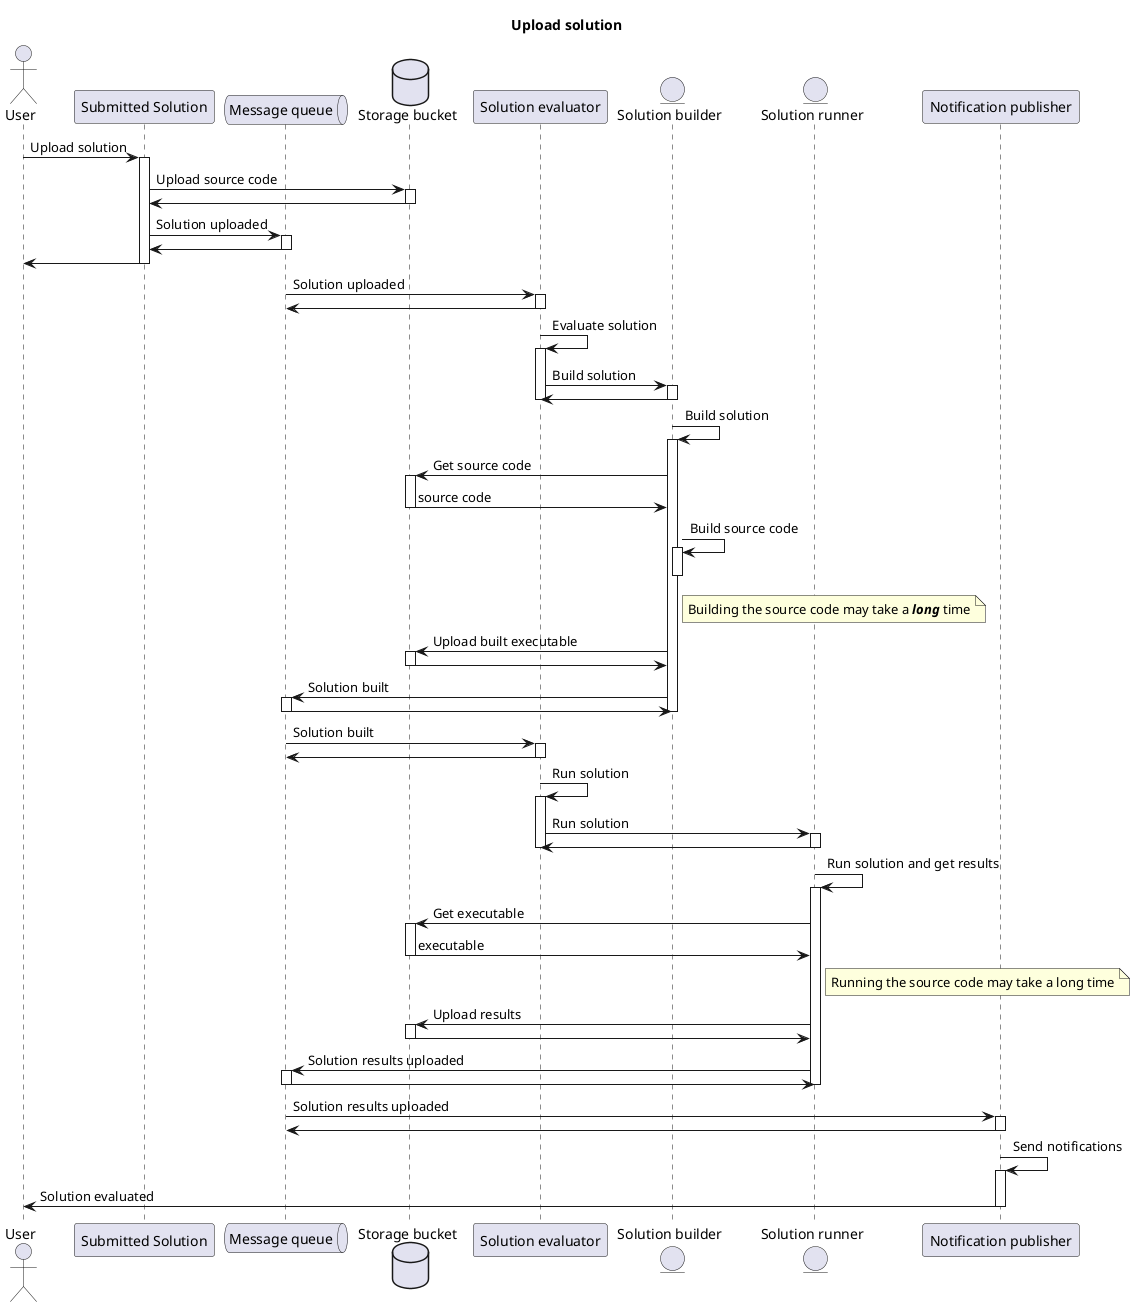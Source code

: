 @startuml Upload solution
title Upload solution

actor User as user
participant "Submitted Solution" as solution
queue "Message queue" as mq
database "Storage bucket" as bucket
user -> solution ++ : Upload solution

solution -> bucket ++: Upload source code
bucket -> solution --

solution -> mq ++: Solution uploaded
mq -> solution --

solution -> user --

participant "Solution evaluator" as eval

mq -> eval ++: Solution uploaded
eval -> mq --

entity "Solution builder" as builder
entity "Solution runner" as runner

eval -> eval ++: Evaluate solution


eval -> builder ++: Build solution
builder -> eval --
deactivate eval

builder -> builder ++: Build solution
builder -> bucket ++: Get source code
bucket -> builder --: source code
builder -> builder ++: Build source code

note right of builder
Building the source code may take a **//long//** time
end note

deactivate builder
builder -> bucket ++: Upload built executable
bucket -> builder --
builder -> mq ++: Solution built
mq -> builder --
deactivate builder

mq -> eval ++: Solution built
eval -> mq --

eval -> eval ++: Run solution
eval -> runner ++: Run solution

runner -> eval --
deactivate eval

runner -> runner ++: Run solution and get results
runner -> bucket ++: Get executable
bucket -> runner --: executable
note right of runner
Running the source code may take a long time
end note

runner -> bucket ++: Upload results
bucket -> runner --
runner -> mq ++: Solution results uploaded
mq -> runner --
deactivate runner

participant "Notification publisher" as notification

mq -> notification ++: Solution results uploaded
notification -> mq --
notification -> notification ++: Send notifications
notification -> user : Solution evaluated
deactivate

@enduml